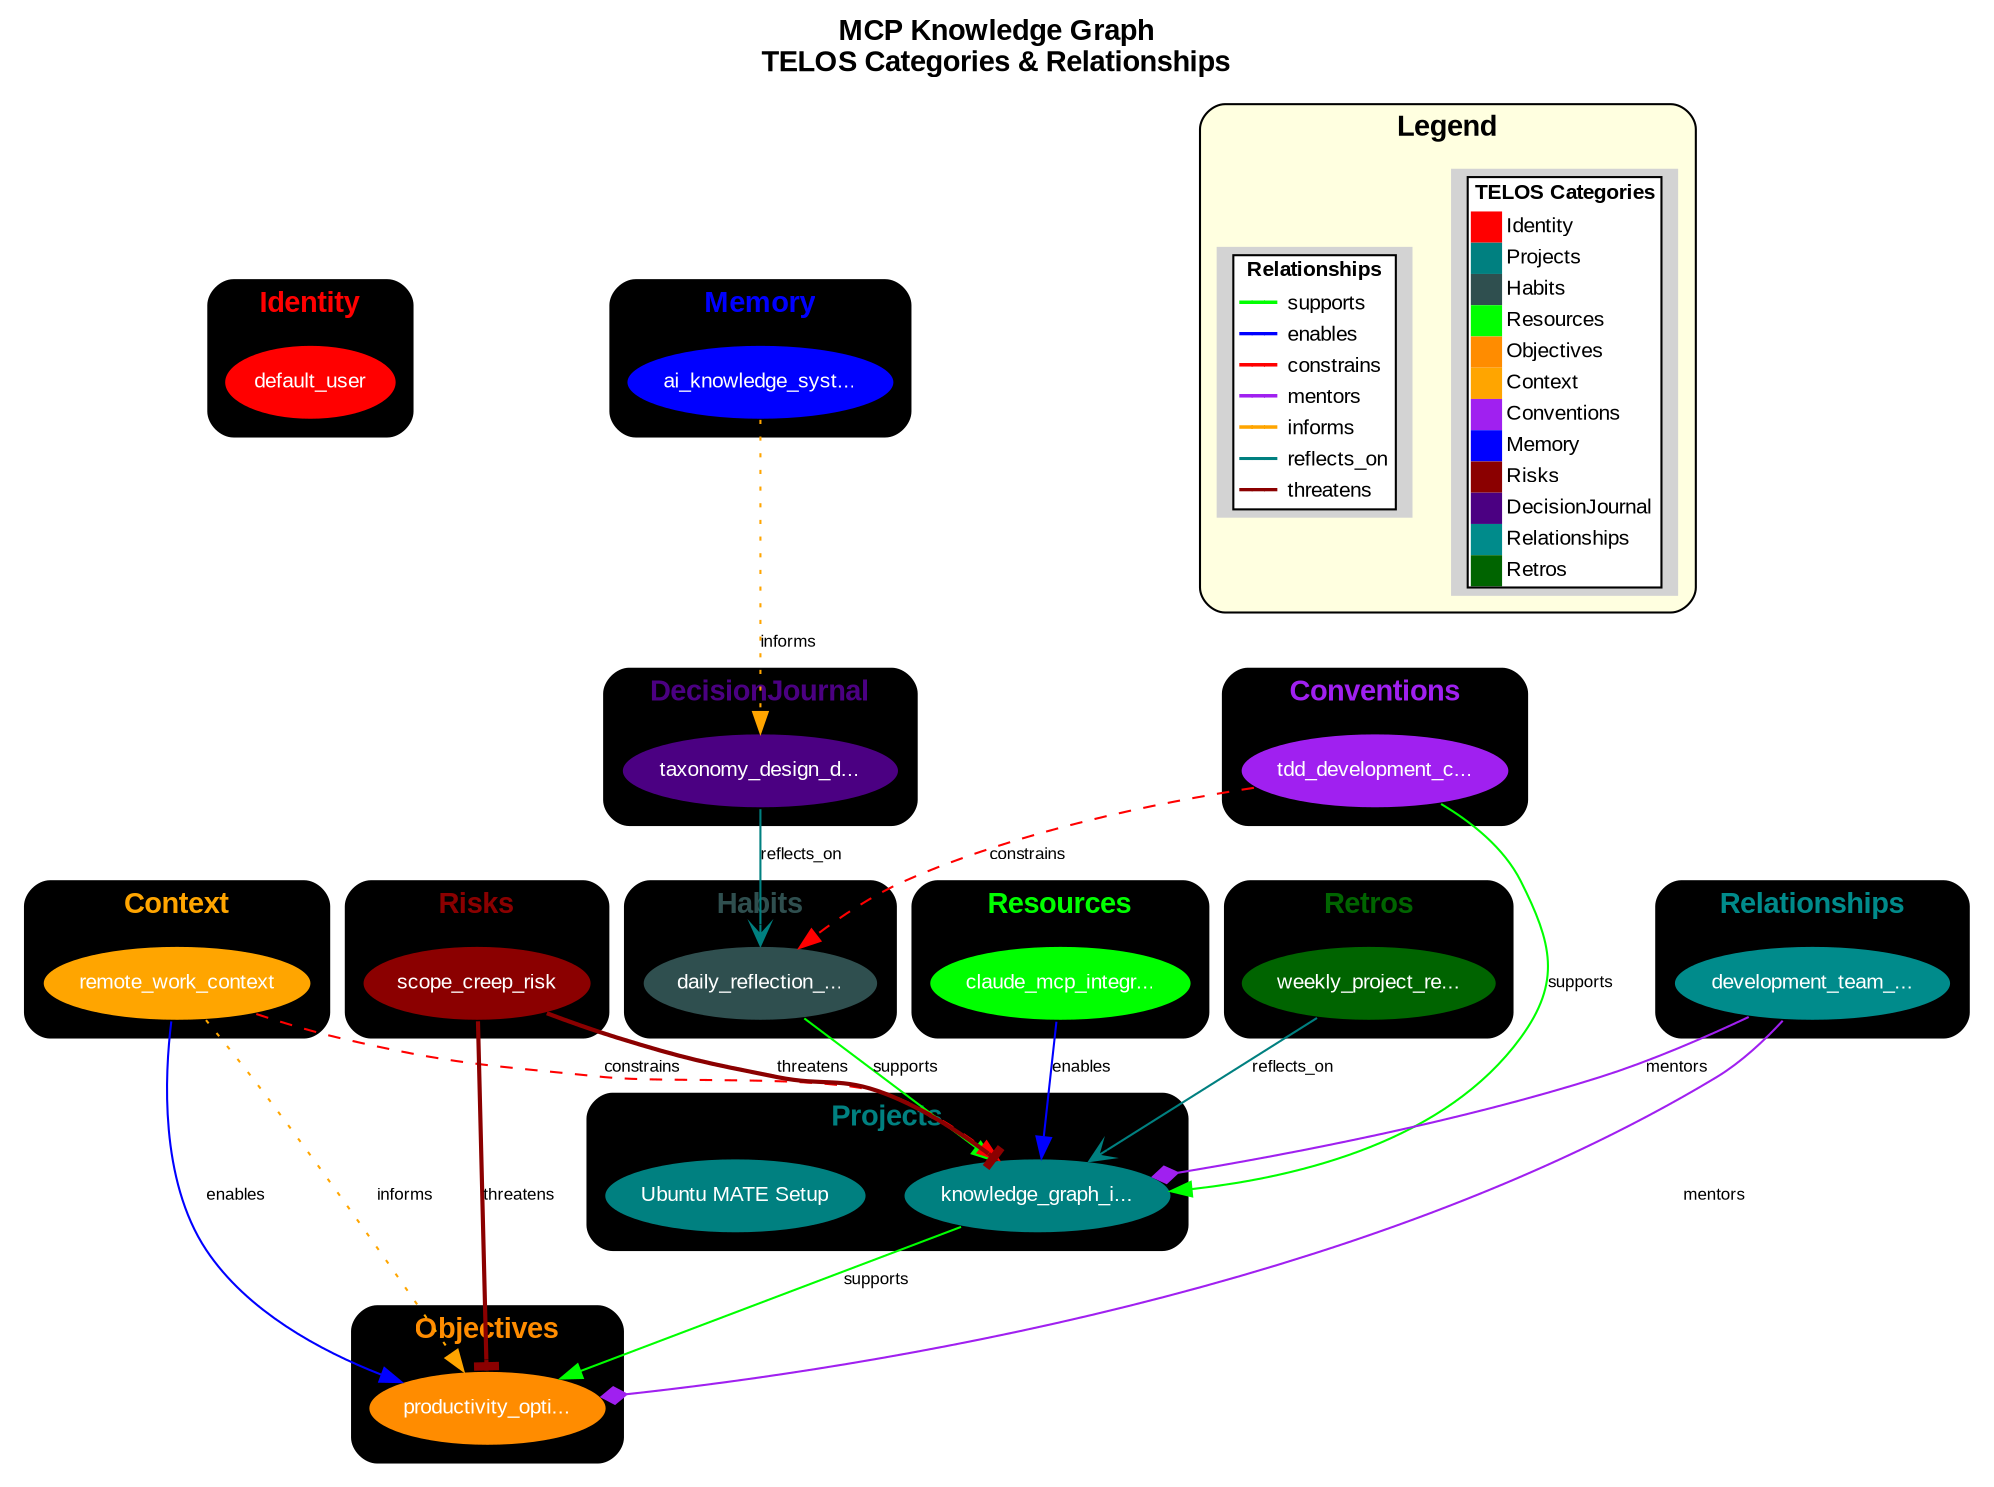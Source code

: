 digraph KnowledgeGraph {
    rankdir=TB;
    node [fontname="Arial", fontsize=10, style=filled];
    edge [fontname="Arial", fontsize=8];
    
    // Graph properties
    graph [
        label="MCP Knowledge Graph\nTELOS Categories & Relationships",
        labelloc=t,
        fontsize=14,
        fontname="Arial Bold",
        splines=true,
        overlap=false
    ];

    // Identity Category
    subgraph cluster_0 {
        label="Identity";
        style=rounded;
        bgcolor="red20";
        fontcolor="red";
        
        default_user [
            label="default_user",
            fillcolor="red",
            fontcolor=white,
            tooltip="default_user\nType: Identity\nCategory: Identity"
        ];
    }

    // Projects Category
    subgraph cluster_1 {
        label="Projects";
        style=rounded;
        bgcolor="teal20";
        fontcolor="teal";
        
        knowledge_graph_implementation [
            label="knowledge_graph_i...",
            fillcolor="teal",
            fontcolor=white,
            tooltip="knowledge_graph_implementation\nType: Projects\nCategory: Projects"
        ];
        Ubuntu_MATE_Setup [
            label="Ubuntu MATE Setup",
            fillcolor="teal",
            fontcolor=white,
            tooltip="Ubuntu MATE Setup\nType: Project\nCategory: Projects"
        ];
    }

    // Habits Category
    subgraph cluster_2 {
        label="Habits";
        style=rounded;
        bgcolor="darkslategray20";
        fontcolor="darkslategray";
        
        daily_reflection_habit [
            label="daily_reflection_...",
            fillcolor="darkslategray",
            fontcolor=white,
            tooltip="daily_reflection_habit\nType: Habits\nCategory: Habits"
        ];
    }

    // Resources Category
    subgraph cluster_3 {
        label="Resources";
        style=rounded;
        bgcolor="green20";
        fontcolor="green";
        
        claude_mcp_integration [
            label="claude_mcp_integr...",
            fillcolor="green",
            fontcolor=white,
            tooltip="claude_mcp_integration\nType: Resources\nCategory: Resources"
        ];
    }

    // Objectives Category
    subgraph cluster_4 {
        label="Objectives";
        style=rounded;
        bgcolor="darkorange20";
        fontcolor="darkorange";
        
        productivity_optimization_goal [
            label="productivity_opti...",
            fillcolor="darkorange",
            fontcolor=white,
            tooltip="productivity_optimization_goal\nType: Objectives\nCategory: Objectives"
        ];
    }

    // Context Category
    subgraph cluster_5 {
        label="Context";
        style=rounded;
        bgcolor="orange20";
        fontcolor="orange";
        
        remote_work_context [
            label="remote_work_context",
            fillcolor="orange",
            fontcolor=white,
            tooltip="remote_work_context\nType: Context\nCategory: Context"
        ];
    }

    // Conventions Category
    subgraph cluster_6 {
        label="Conventions";
        style=rounded;
        bgcolor="purple20";
        fontcolor="purple";
        
        tdd_development_convention [
            label="tdd_development_c...",
            fillcolor="purple",
            fontcolor=white,
            tooltip="tdd_development_convention\nType: Conventions\nCategory: Conventions"
        ];
    }

    // Memory Category
    subgraph cluster_7 {
        label="Memory";
        style=rounded;
        bgcolor="blue20";
        fontcolor="blue";
        
        ai_knowledge_systems_learning [
            label="ai_knowledge_syst...",
            fillcolor="blue",
            fontcolor=white,
            tooltip="ai_knowledge_systems_learning\nType: Memory\nCategory: Memory"
        ];
    }

    // Risks Category
    subgraph cluster_8 {
        label="Risks";
        style=rounded;
        bgcolor="darkred20";
        fontcolor="darkred";
        
        scope_creep_risk [
            label="scope_creep_risk",
            fillcolor="darkred",
            fontcolor=white,
            tooltip="scope_creep_risk\nType: Risks\nCategory: Risks"
        ];
    }

    // DecisionJournal Category
    subgraph cluster_9 {
        label="DecisionJournal";
        style=rounded;
        bgcolor="indigo20";
        fontcolor="indigo";
        
        taxonomy_design_decision [
            label="taxonomy_design_d...",
            fillcolor="indigo",
            fontcolor=white,
            tooltip="taxonomy_design_decision\nType: DecisionJournal\nCategory: DecisionJournal"
        ];
    }

    // Relationships Category
    subgraph cluster_10 {
        label="Relationships";
        style=rounded;
        bgcolor="darkcyan20";
        fontcolor="darkcyan";
        
        development_team_relationship [
            label="development_team_...",
            fillcolor="darkcyan",
            fontcolor=white,
            tooltip="development_team_relationship\nType: Relationships\nCategory: Relationships"
        ];
    }

    // Retros Category
    subgraph cluster_11 {
        label="Retros";
        style=rounded;
        bgcolor="darkgreen20";
        fontcolor="darkgreen";
        
        weekly_project_retrospective [
            label="weekly_project_re...",
            fillcolor="darkgreen",
            fontcolor=white,
            tooltip="weekly_project_retrospective\nType: Retros\nCategory: Retros"
        ];
    }

    // Relationships
    daily_reflection_habit -> knowledge_graph_implementation [
        label="supports",
        color="green",
        style="solid",
        arrowhead="normal",
        tooltip="daily_reflection_habit supports knowledge_graph_implementation"
    ];
    knowledge_graph_implementation -> productivity_optimization_goal [
        label="supports",
        color="green",
        style="solid",
        arrowhead="normal",
        tooltip="knowledge_graph_implementation supports productivity_optimization_goal"
    ];
    tdd_development_convention -> knowledge_graph_implementation [
        label="supports",
        color="green",
        style="solid",
        arrowhead="normal",
        tooltip="tdd_development_convention supports knowledge_graph_implementation"
    ];
    claude_mcp_integration -> knowledge_graph_implementation [
        label="enables",
        color="blue",
        style="solid",
        arrowhead="normal",
        tooltip="claude_mcp_integration enables knowledge_graph_implementation"
    ];
    remote_work_context -> productivity_optimization_goal [
        label="enables",
        color="blue",
        style="solid",
        arrowhead="normal",
        tooltip="remote_work_context enables productivity_optimization_goal"
    ];
    remote_work_context -> knowledge_graph_implementation [
        label="constrains",
        color="red",
        style="dashed",
        arrowhead="normal",
        tooltip="remote_work_context constrains knowledge_graph_implementation"
    ];
    tdd_development_convention -> daily_reflection_habit [
        label="constrains",
        color="red",
        style="dashed",
        arrowhead="normal",
        tooltip="tdd_development_convention constrains daily_reflection_habit"
    ];
    development_team_relationship -> knowledge_graph_implementation [
        label="mentors",
        color="purple",
        style="solid",
        arrowhead="diamond",
        tooltip="development_team_relationship mentors knowledge_graph_implementation"
    ];
    development_team_relationship -> productivity_optimization_goal [
        label="mentors",
        color="purple",
        style="solid",
        arrowhead="diamond",
        tooltip="development_team_relationship mentors productivity_optimization_goal"
    ];
    ai_knowledge_systems_learning -> taxonomy_design_decision [
        label="informs",
        color="orange",
        style="dotted",
        arrowhead="normal",
        tooltip="ai_knowledge_systems_learning informs taxonomy_design_decision"
    ];
    remote_work_context -> productivity_optimization_goal [
        label="informs",
        color="orange",
        style="dotted",
        arrowhead="normal",
        tooltip="remote_work_context informs productivity_optimization_goal"
    ];
    weekly_project_retrospective -> knowledge_graph_implementation [
        label="reflects_on",
        color="teal",
        style="solid",
        arrowhead="vee",
        tooltip="weekly_project_retrospective reflects_on knowledge_graph_implementation"
    ];
    taxonomy_design_decision -> daily_reflection_habit [
        label="reflects_on",
        color="teal",
        style="solid",
        arrowhead="vee",
        tooltip="taxonomy_design_decision reflects_on daily_reflection_habit"
    ];
    scope_creep_risk -> knowledge_graph_implementation [
        label="threatens",
        color="darkred",
        style="bold",
        arrowhead="tee",
        tooltip="scope_creep_risk threatens knowledge_graph_implementation"
    ];
    scope_creep_risk -> productivity_optimization_goal [
        label="threatens",
        color="darkred",
        style="bold",
        arrowhead="tee",
        tooltip="scope_creep_risk threatens productivity_optimization_goal"
    ];

    // Legend
    subgraph cluster_legend {
        label="Legend";
        style=rounded;
        bgcolor=lightyellow;
        rank=sink;
        
        // Category legend
        legend_categories [shape=none, label=<
            <TABLE BORDER="1" CELLBORDER="0" CELLSPACING="0" BGCOLOR="white">
                <TR><TD COLSPAN="2"><B>TELOS Categories</B></TD></TR>
                <TR><TD BGCOLOR="red">   </TD><TD ALIGN="LEFT">Identity</TD></TR>
                <TR><TD BGCOLOR="teal">   </TD><TD ALIGN="LEFT">Projects</TD></TR>
                <TR><TD BGCOLOR="darkslategray">   </TD><TD ALIGN="LEFT">Habits</TD></TR>
                <TR><TD BGCOLOR="green">   </TD><TD ALIGN="LEFT">Resources</TD></TR>
                <TR><TD BGCOLOR="darkorange">   </TD><TD ALIGN="LEFT">Objectives</TD></TR>
                <TR><TD BGCOLOR="orange">   </TD><TD ALIGN="LEFT">Context</TD></TR>
                <TR><TD BGCOLOR="purple">   </TD><TD ALIGN="LEFT">Conventions</TD></TR>
                <TR><TD BGCOLOR="blue">   </TD><TD ALIGN="LEFT">Memory</TD></TR>
                <TR><TD BGCOLOR="darkred">   </TD><TD ALIGN="LEFT">Risks</TD></TR>
                <TR><TD BGCOLOR="indigo">   </TD><TD ALIGN="LEFT">DecisionJournal</TD></TR>
                <TR><TD BGCOLOR="darkcyan">   </TD><TD ALIGN="LEFT">Relationships</TD></TR>
                <TR><TD BGCOLOR="darkgreen">   </TD><TD ALIGN="LEFT">Retros</TD></TR>
            </TABLE>
        >];
        
        // Relationship legend  
        legend_relations [shape=none, label=<
            <TABLE BORDER="1" CELLBORDER="0" CELLSPACING="0" BGCOLOR="white">
                <TR><TD COLSPAN="2"><B>Relationships</B></TD></TR>
                <TR><TD><FONT COLOR="green">━━━</FONT></TD><TD ALIGN="LEFT">supports</TD></TR>
                <TR><TD><FONT COLOR="blue">━━━</FONT></TD><TD ALIGN="LEFT">enables</TD></TR>
                <TR><TD><FONT COLOR="red">━━━</FONT></TD><TD ALIGN="LEFT">constrains</TD></TR>
                <TR><TD><FONT COLOR="purple">━━━</FONT></TD><TD ALIGN="LEFT">mentors</TD></TR>
                <TR><TD><FONT COLOR="orange">━━━</FONT></TD><TD ALIGN="LEFT">informs</TD></TR>
                <TR><TD><FONT COLOR="teal">━━━</FONT></TD><TD ALIGN="LEFT">reflects_on</TD></TR>
                <TR><TD><FONT COLOR="darkred">━━━</FONT></TD><TD ALIGN="LEFT">threatens</TD></TR>
            </TABLE>
        >];
    }
    
}